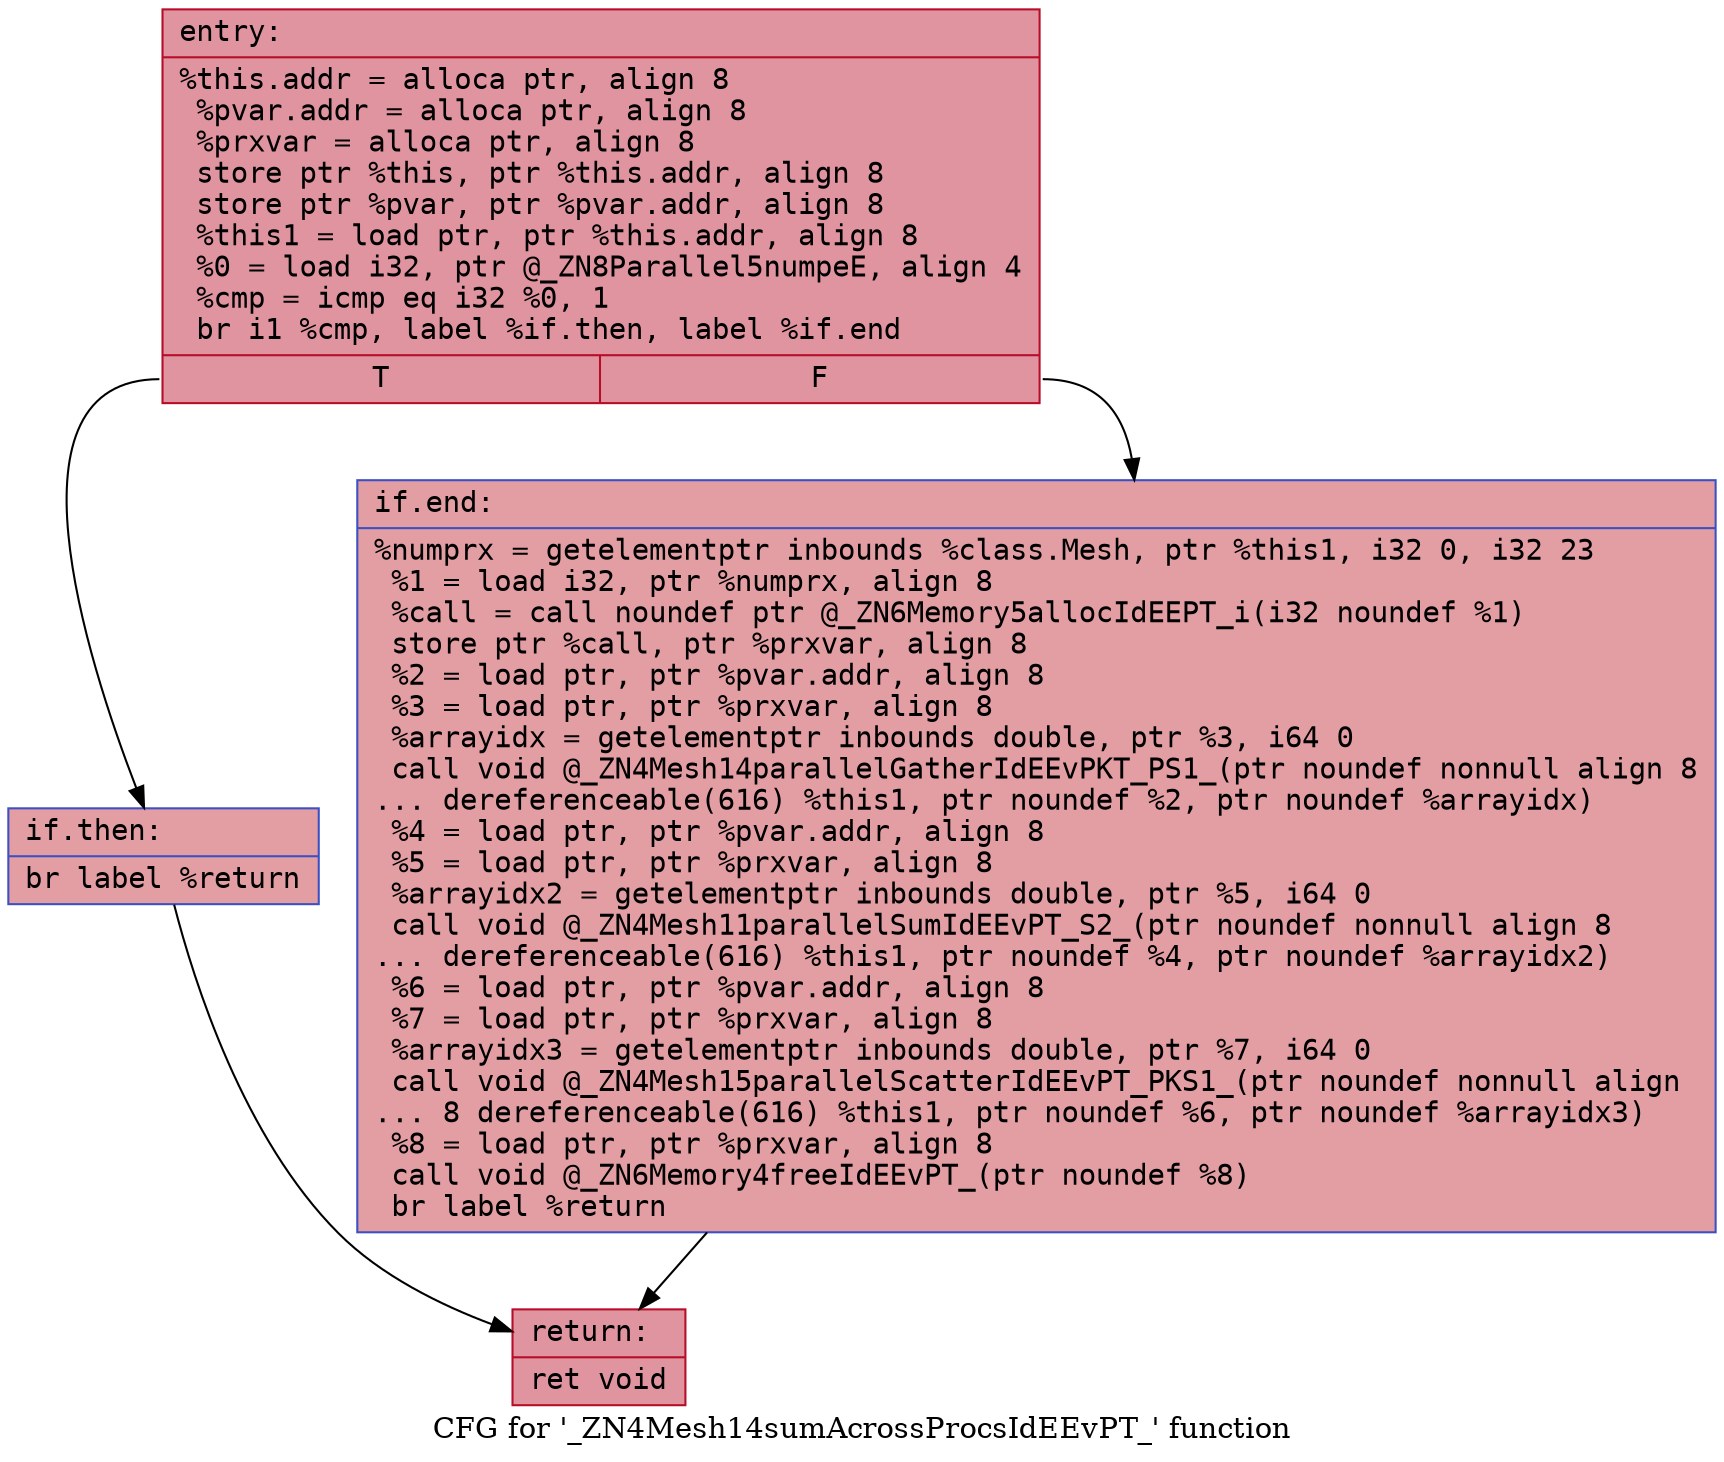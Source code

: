 digraph "CFG for '_ZN4Mesh14sumAcrossProcsIdEEvPT_' function" {
	label="CFG for '_ZN4Mesh14sumAcrossProcsIdEEvPT_' function";

	Node0x56307d693ec0 [shape=record,color="#b70d28ff", style=filled, fillcolor="#b70d2870" fontname="Courier",label="{entry:\l|  %this.addr = alloca ptr, align 8\l  %pvar.addr = alloca ptr, align 8\l  %prxvar = alloca ptr, align 8\l  store ptr %this, ptr %this.addr, align 8\l  store ptr %pvar, ptr %pvar.addr, align 8\l  %this1 = load ptr, ptr %this.addr, align 8\l  %0 = load i32, ptr @_ZN8Parallel5numpeE, align 4\l  %cmp = icmp eq i32 %0, 1\l  br i1 %cmp, label %if.then, label %if.end\l|{<s0>T|<s1>F}}"];
	Node0x56307d693ec0:s0 -> Node0x56307d694380[tooltip="entry -> if.then\nProbability 50.00%" ];
	Node0x56307d693ec0:s1 -> Node0x56307d6943f0[tooltip="entry -> if.end\nProbability 50.00%" ];
	Node0x56307d694380 [shape=record,color="#3d50c3ff", style=filled, fillcolor="#be242e70" fontname="Courier",label="{if.then:\l|  br label %return\l}"];
	Node0x56307d694380 -> Node0x56307d694510[tooltip="if.then -> return\nProbability 100.00%" ];
	Node0x56307d6943f0 [shape=record,color="#3d50c3ff", style=filled, fillcolor="#be242e70" fontname="Courier",label="{if.end:\l|  %numprx = getelementptr inbounds %class.Mesh, ptr %this1, i32 0, i32 23\l  %1 = load i32, ptr %numprx, align 8\l  %call = call noundef ptr @_ZN6Memory5allocIdEEPT_i(i32 noundef %1)\l  store ptr %call, ptr %prxvar, align 8\l  %2 = load ptr, ptr %pvar.addr, align 8\l  %3 = load ptr, ptr %prxvar, align 8\l  %arrayidx = getelementptr inbounds double, ptr %3, i64 0\l  call void @_ZN4Mesh14parallelGatherIdEEvPKT_PS1_(ptr noundef nonnull align 8\l... dereferenceable(616) %this1, ptr noundef %2, ptr noundef %arrayidx)\l  %4 = load ptr, ptr %pvar.addr, align 8\l  %5 = load ptr, ptr %prxvar, align 8\l  %arrayidx2 = getelementptr inbounds double, ptr %5, i64 0\l  call void @_ZN4Mesh11parallelSumIdEEvPT_S2_(ptr noundef nonnull align 8\l... dereferenceable(616) %this1, ptr noundef %4, ptr noundef %arrayidx2)\l  %6 = load ptr, ptr %pvar.addr, align 8\l  %7 = load ptr, ptr %prxvar, align 8\l  %arrayidx3 = getelementptr inbounds double, ptr %7, i64 0\l  call void @_ZN4Mesh15parallelScatterIdEEvPT_PKS1_(ptr noundef nonnull align\l... 8 dereferenceable(616) %this1, ptr noundef %6, ptr noundef %arrayidx3)\l  %8 = load ptr, ptr %prxvar, align 8\l  call void @_ZN6Memory4freeIdEEvPT_(ptr noundef %8)\l  br label %return\l}"];
	Node0x56307d6943f0 -> Node0x56307d694510[tooltip="if.end -> return\nProbability 100.00%" ];
	Node0x56307d694510 [shape=record,color="#b70d28ff", style=filled, fillcolor="#b70d2870" fontname="Courier",label="{return:\l|  ret void\l}"];
}
